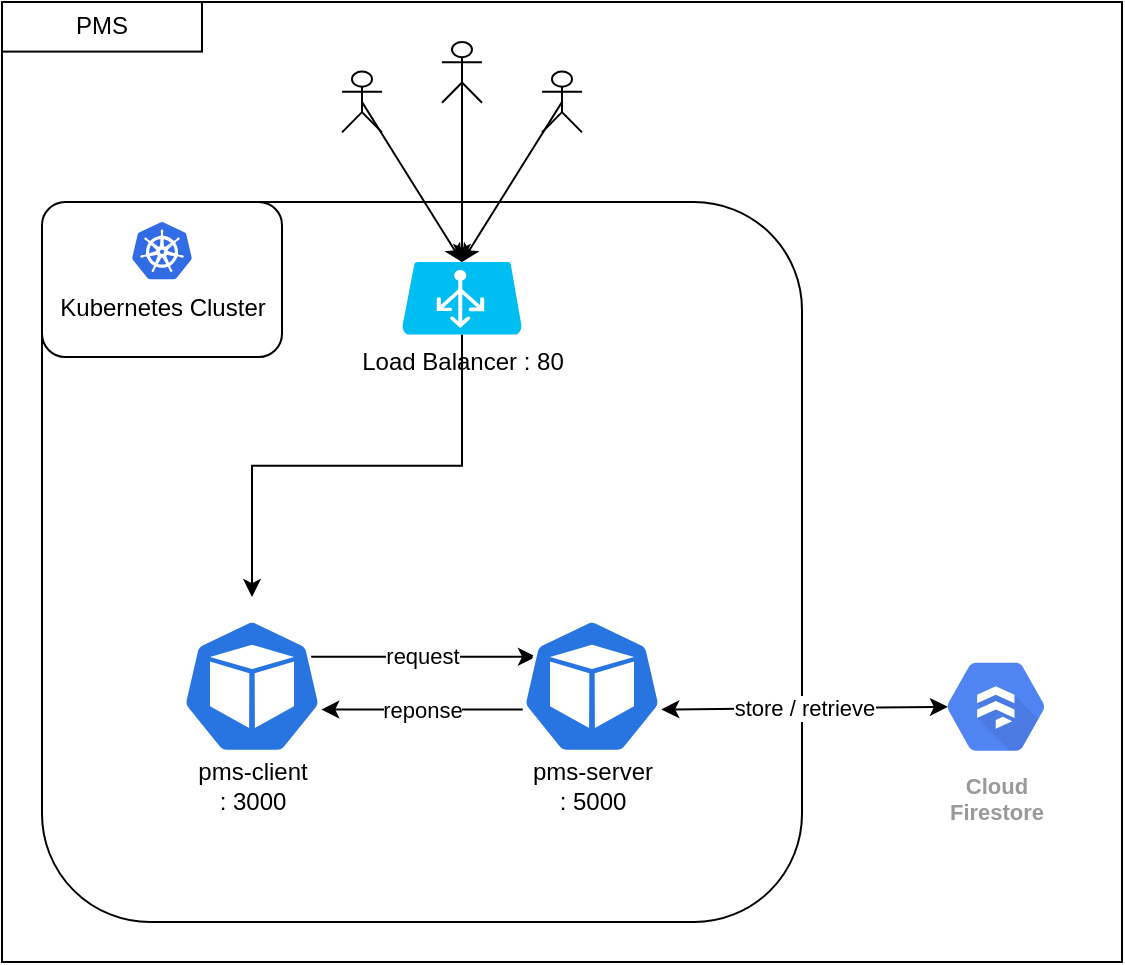 <mxfile version="13.4.4" type="device"><diagram id="9WNeycawkutZ1z2L-oWr" name="Page-1"><mxGraphModel dx="1373" dy="852" grid="1" gridSize="10" guides="1" tooltips="1" connect="1" arrows="1" fold="1" page="1" pageScale="1" pageWidth="850" pageHeight="1100" math="0" shadow="0"><root><mxCell id="0"/><mxCell id="1" parent="0"/><mxCell id="Y2DNDHRifivJPpndq7Lw-29" value="" style="rounded=0;whiteSpace=wrap;html=1;" vertex="1" parent="1"><mxGeometry x="130" y="170" width="560" height="480" as="geometry"/></mxCell><mxCell id="Y2DNDHRifivJPpndq7Lw-30" value="" style="rounded=1;whiteSpace=wrap;html=1;" vertex="1" parent="1"><mxGeometry x="150" y="270" width="380" height="360" as="geometry"/></mxCell><mxCell id="Y2DNDHRifivJPpndq7Lw-31" value="PMS" style="rounded=0;whiteSpace=wrap;html=1;" vertex="1" parent="1"><mxGeometry x="130" y="170" width="100" height="24.8" as="geometry"/></mxCell><mxCell id="Y2DNDHRifivJPpndq7Lw-32" value="Cloud&#10;Firestore" style="html=1;fillColor=#5184F3;strokeColor=none;verticalAlign=top;labelPosition=center;verticalLabelPosition=bottom;align=center;spacingTop=-6;fontSize=11;fontStyle=1;fontColor=#999999;shape=mxgraph.gcp2.hexIcon;prIcon=cloud_firestore" vertex="1" parent="1"><mxGeometry x="590" y="490" width="74" height="64.8" as="geometry"/></mxCell><mxCell id="Y2DNDHRifivJPpndq7Lw-33" value="request" style="edgeStyle=none;rounded=0;orthogonalLoop=1;jettySize=auto;html=1;exitX=0.9;exitY=0.2;exitDx=0;exitDy=0;exitPerimeter=0;entryX=0.1;entryY=0.2;entryDx=0;entryDy=0;entryPerimeter=0;" edge="1" parent="1"><mxGeometry relative="1" as="geometry"><mxPoint x="283" y="497.376" as="sourcePoint"/><mxPoint x="397" y="497.376" as="targetPoint"/></mxGeometry></mxCell><mxCell id="Y2DNDHRifivJPpndq7Lw-34" value="&lt;br&gt;&lt;br&gt;&lt;br&gt;&lt;br&gt;&lt;br&gt;&lt;br&gt;&lt;br&gt;pms-client&lt;br&gt;: 3000" style="html=1;dashed=0;whitespace=wrap;fillColor=#2875E2;strokeColor=#ffffff;points=[[0.005,0.63,0],[0.1,0.2,0],[0.9,0.2,0],[0.5,0,0],[0.995,0.63,0],[0.72,0.99,0],[0.5,1,0],[0.28,0.99,0]];shape=mxgraph.kubernetes.icon;prIcon=pod" vertex="1" parent="1"><mxGeometry x="220" y="467.52" width="70" height="89.28" as="geometry"/></mxCell><mxCell id="Y2DNDHRifivJPpndq7Lw-35" value="" style="rounded=1;whiteSpace=wrap;html=1;" vertex="1" parent="1"><mxGeometry x="150" y="270" width="120" height="77.5" as="geometry"/></mxCell><mxCell id="Y2DNDHRifivJPpndq7Lw-36" style="edgeStyle=orthogonalEdgeStyle;rounded=0;orthogonalLoop=1;jettySize=auto;html=1;exitX=0.5;exitY=1;exitDx=0;exitDy=0;exitPerimeter=0;entryX=0.5;entryY=0;entryDx=0;entryDy=0;entryPerimeter=0;" edge="1" parent="1" source="Y2DNDHRifivJPpndq7Lw-37" target="Y2DNDHRifivJPpndq7Lw-34"><mxGeometry relative="1" as="geometry"/></mxCell><mxCell id="Y2DNDHRifivJPpndq7Lw-37" value="Load Balancer : 80" style="verticalLabelPosition=bottom;html=1;verticalAlign=top;align=center;strokeColor=none;fillColor=#00BEF2;shape=mxgraph.azure.azure_load_balancer;" vertex="1" parent="1"><mxGeometry x="330" y="300" width="60" height="36.2" as="geometry"/></mxCell><mxCell id="Y2DNDHRifivJPpndq7Lw-38" value="Kubernetes Cluster" style="aspect=fixed;html=1;points=[];align=center;image;fontSize=12;image=img/lib/mscae/Kubernetes.svg;" vertex="1" parent="1"><mxGeometry x="195" y="280" width="30" height="28.8" as="geometry"/></mxCell><mxCell id="Y2DNDHRifivJPpndq7Lw-39" value="reponse" style="edgeStyle=none;rounded=0;orthogonalLoop=1;jettySize=auto;html=1;exitX=0.005;exitY=0.63;exitDx=0;exitDy=0;exitPerimeter=0;entryX=0.995;entryY=0.63;entryDx=0;entryDy=0;entryPerimeter=0;" edge="1" parent="1" source="Y2DNDHRifivJPpndq7Lw-41" target="Y2DNDHRifivJPpndq7Lw-34"><mxGeometry relative="1" as="geometry"/></mxCell><mxCell id="Y2DNDHRifivJPpndq7Lw-40" value="store / retrieve" style="edgeStyle=none;rounded=0;orthogonalLoop=1;jettySize=auto;html=1;exitX=0.995;exitY=0.63;exitDx=0;exitDy=0;exitPerimeter=0;entryX=0.175;entryY=0.5;entryDx=0;entryDy=0;entryPerimeter=0;startArrow=classic;startFill=1;" edge="1" parent="1" source="Y2DNDHRifivJPpndq7Lw-41" target="Y2DNDHRifivJPpndq7Lw-32"><mxGeometry relative="1" as="geometry"/></mxCell><mxCell id="Y2DNDHRifivJPpndq7Lw-41" value="&lt;br&gt;&lt;br&gt;&lt;br&gt;&lt;br&gt;&lt;br&gt;&lt;br&gt;&lt;br&gt;pms-server&lt;br&gt;: 5000" style="html=1;dashed=0;whitespace=wrap;fillColor=#2875E2;strokeColor=#ffffff;points=[[0.005,0.63,0],[0.1,0.2,0],[0.9,0.2,0],[0.5,0,0],[0.995,0.63,0],[0.72,0.99,0],[0.5,1,0],[0.28,0.99,0]];shape=mxgraph.kubernetes.icon;prIcon=pod" vertex="1" parent="1"><mxGeometry x="390" y="467.52" width="70" height="89.28" as="geometry"/></mxCell><mxCell id="Y2DNDHRifivJPpndq7Lw-42" style="rounded=0;orthogonalLoop=1;jettySize=auto;html=1;exitX=0.5;exitY=0.5;exitDx=0;exitDy=0;exitPerimeter=0;entryX=0.5;entryY=0;entryDx=0;entryDy=0;entryPerimeter=0;" edge="1" parent="1" source="Y2DNDHRifivJPpndq7Lw-43" target="Y2DNDHRifivJPpndq7Lw-37"><mxGeometry relative="1" as="geometry"/></mxCell><mxCell id="Y2DNDHRifivJPpndq7Lw-43" value="" style="shape=umlActor;verticalLabelPosition=bottom;verticalAlign=top;html=1;outlineConnect=0;rounded=1;" vertex="1" parent="1"><mxGeometry x="350" y="190" width="20" height="30.4" as="geometry"/></mxCell><mxCell id="Y2DNDHRifivJPpndq7Lw-44" style="edgeStyle=none;rounded=0;orthogonalLoop=1;jettySize=auto;html=1;exitX=0.5;exitY=0.5;exitDx=0;exitDy=0;exitPerimeter=0;entryX=0.5;entryY=0;entryDx=0;entryDy=0;entryPerimeter=0;" edge="1" parent="1" source="Y2DNDHRifivJPpndq7Lw-45" target="Y2DNDHRifivJPpndq7Lw-37"><mxGeometry relative="1" as="geometry"/></mxCell><mxCell id="Y2DNDHRifivJPpndq7Lw-45" value="" style="shape=umlActor;verticalLabelPosition=bottom;verticalAlign=top;html=1;outlineConnect=0;rounded=1;" vertex="1" parent="1"><mxGeometry x="400" y="204.8" width="20" height="30.4" as="geometry"/></mxCell><mxCell id="Y2DNDHRifivJPpndq7Lw-46" style="edgeStyle=none;rounded=0;orthogonalLoop=1;jettySize=auto;html=1;exitX=0.5;exitY=0.5;exitDx=0;exitDy=0;exitPerimeter=0;entryX=0.5;entryY=0;entryDx=0;entryDy=0;entryPerimeter=0;" edge="1" parent="1" source="Y2DNDHRifivJPpndq7Lw-47" target="Y2DNDHRifivJPpndq7Lw-37"><mxGeometry relative="1" as="geometry"/></mxCell><mxCell id="Y2DNDHRifivJPpndq7Lw-47" value="" style="shape=umlActor;verticalLabelPosition=bottom;verticalAlign=top;html=1;outlineConnect=0;rounded=1;" vertex="1" parent="1"><mxGeometry x="300" y="204.8" width="20" height="30.4" as="geometry"/></mxCell></root></mxGraphModel></diagram></mxfile>